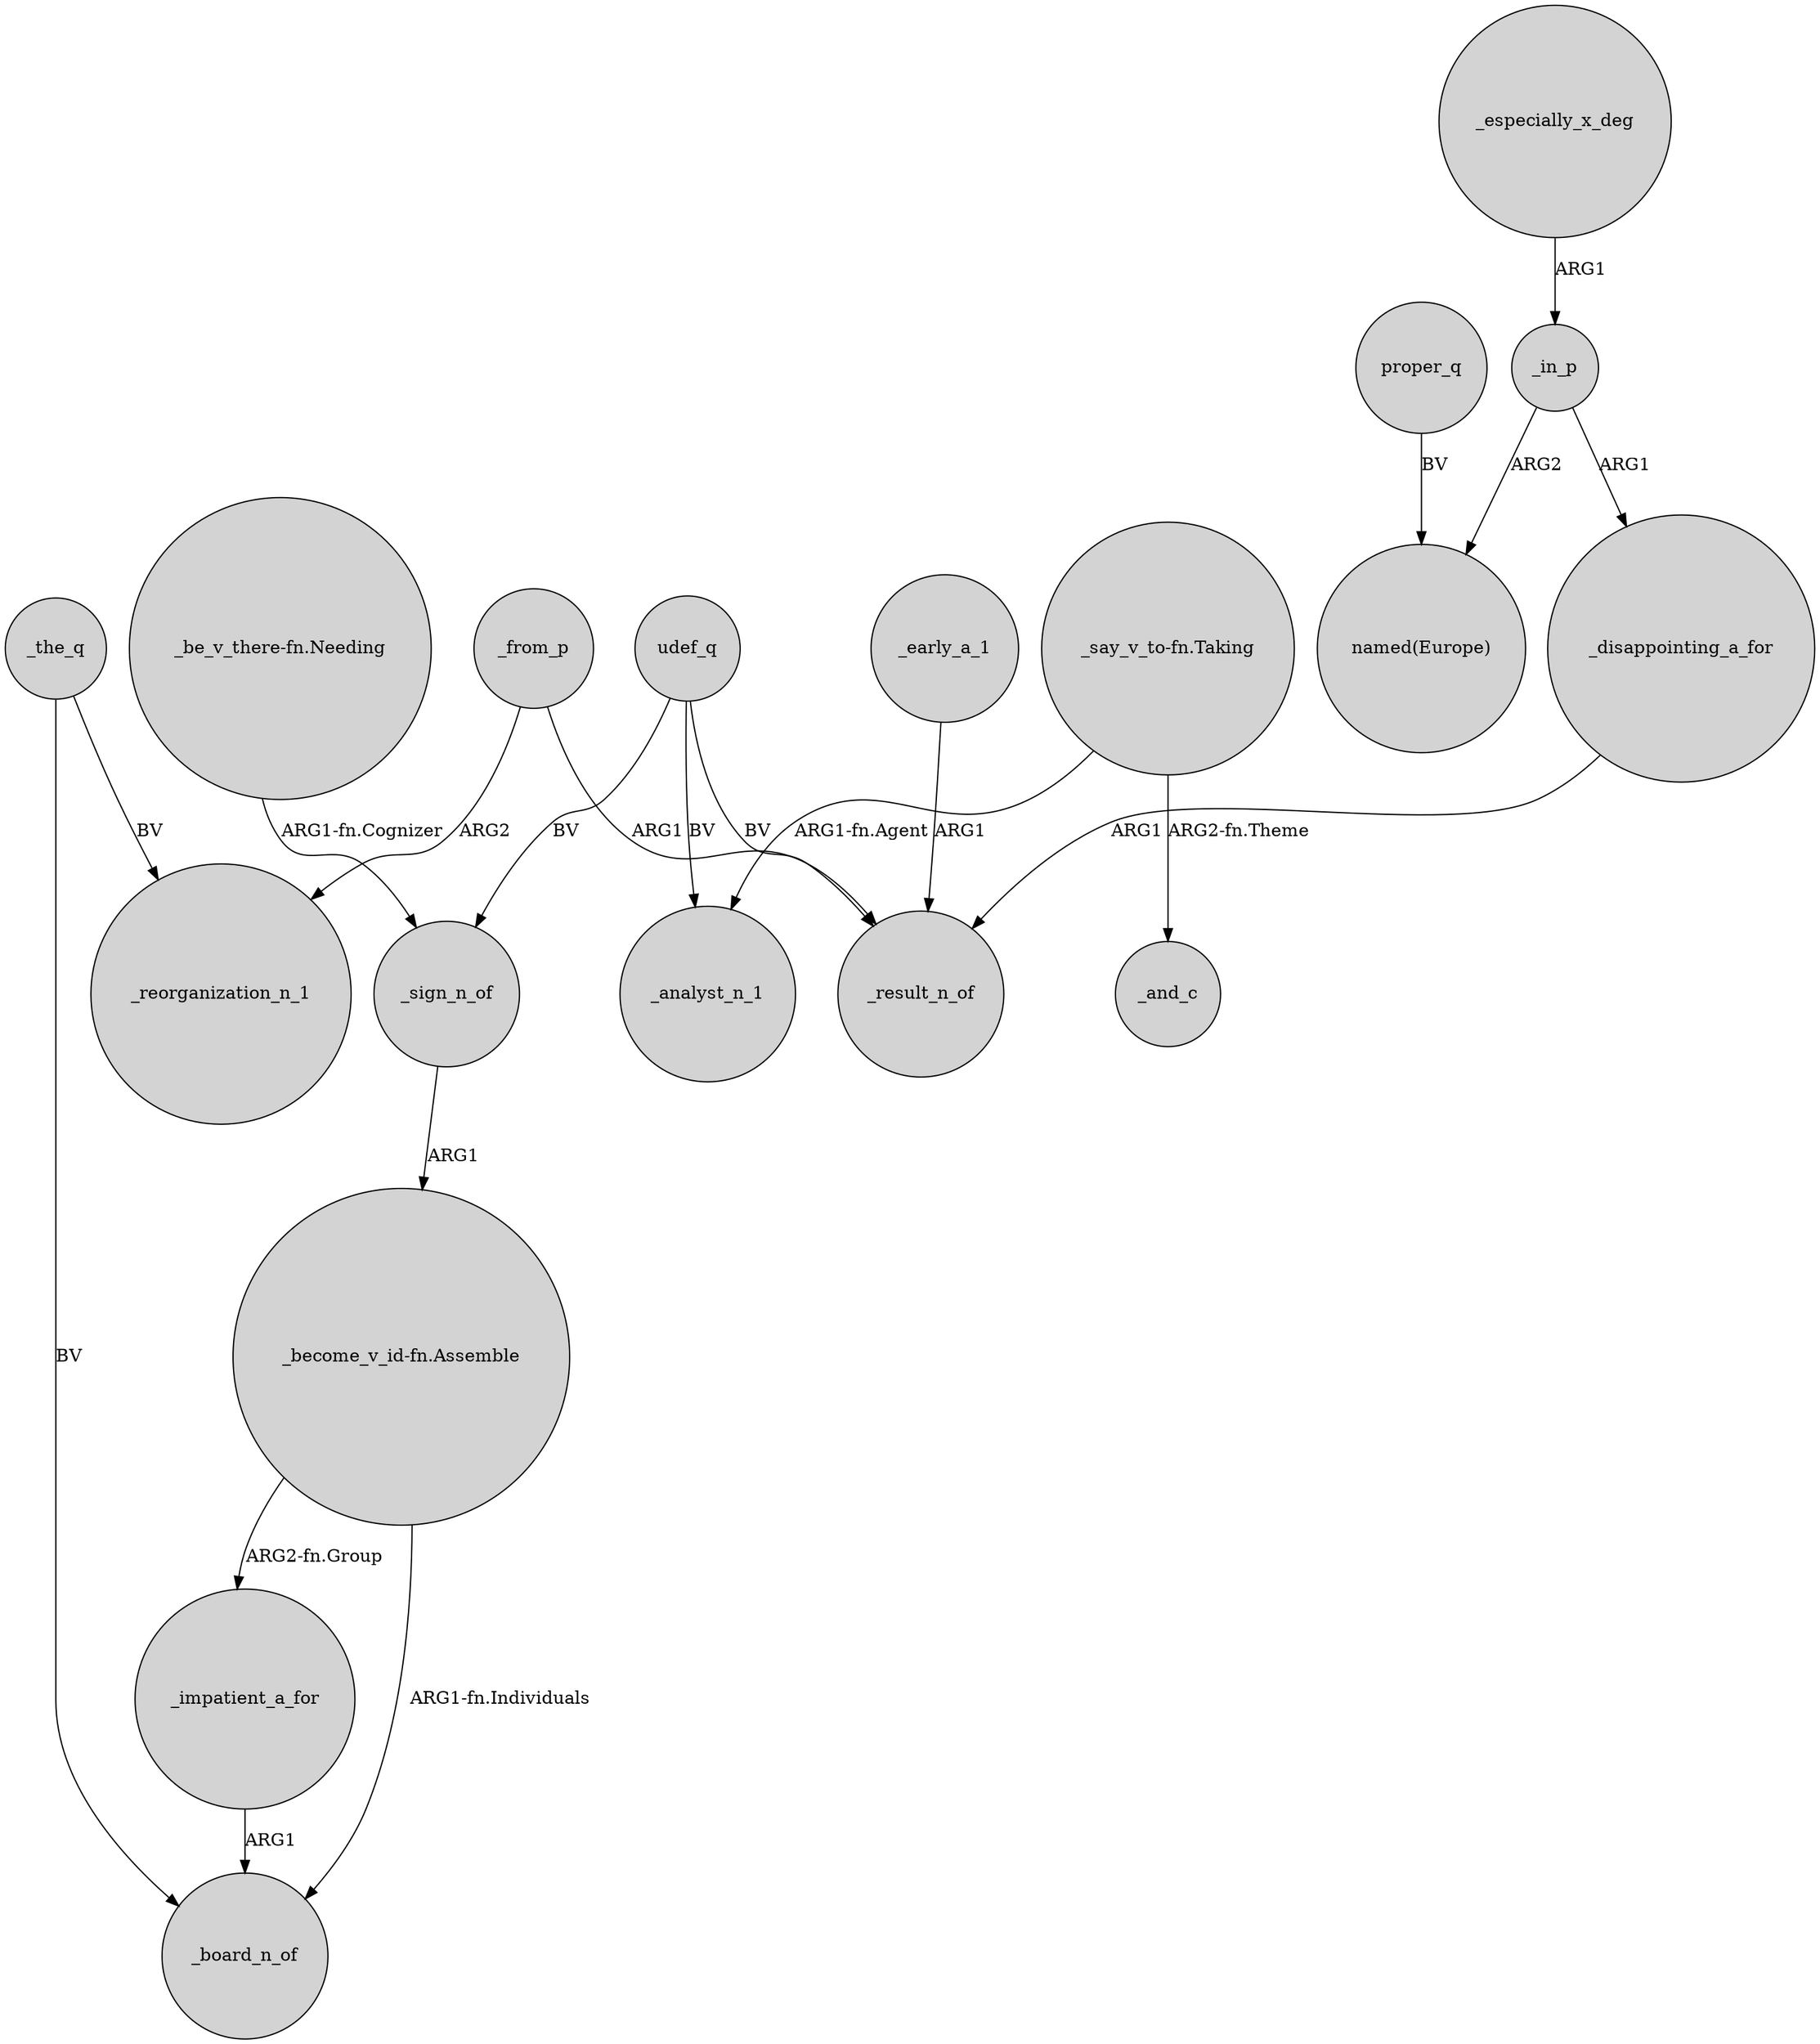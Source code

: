 digraph {
	node [shape=circle style=filled]
	udef_q -> _sign_n_of [label=BV]
	udef_q -> _analyst_n_1 [label=BV]
	_in_p -> "named(Europe)" [label=ARG2]
	"_say_v_to-fn.Taking" -> _and_c [label="ARG2-fn.Theme"]
	proper_q -> "named(Europe)" [label=BV]
	_in_p -> _disappointing_a_for [label=ARG1]
	_early_a_1 -> _result_n_of [label=ARG1]
	_disappointing_a_for -> _result_n_of [label=ARG1]
	"_be_v_there-fn.Needing" -> _sign_n_of [label="ARG1-fn.Cognizer"]
	_the_q -> _board_n_of [label=BV]
	_the_q -> _reorganization_n_1 [label=BV]
	"_say_v_to-fn.Taking" -> _analyst_n_1 [label="ARG1-fn.Agent"]
	_impatient_a_for -> _board_n_of [label=ARG1]
	_especially_x_deg -> _in_p [label=ARG1]
	"_become_v_id-fn.Assemble" -> _board_n_of [label="ARG1-fn.Individuals"]
	_from_p -> _reorganization_n_1 [label=ARG2]
	"_become_v_id-fn.Assemble" -> _impatient_a_for [label="ARG2-fn.Group"]
	udef_q -> _result_n_of [label=BV]
	_from_p -> _result_n_of [label=ARG1]
	_sign_n_of -> "_become_v_id-fn.Assemble" [label=ARG1]
}

